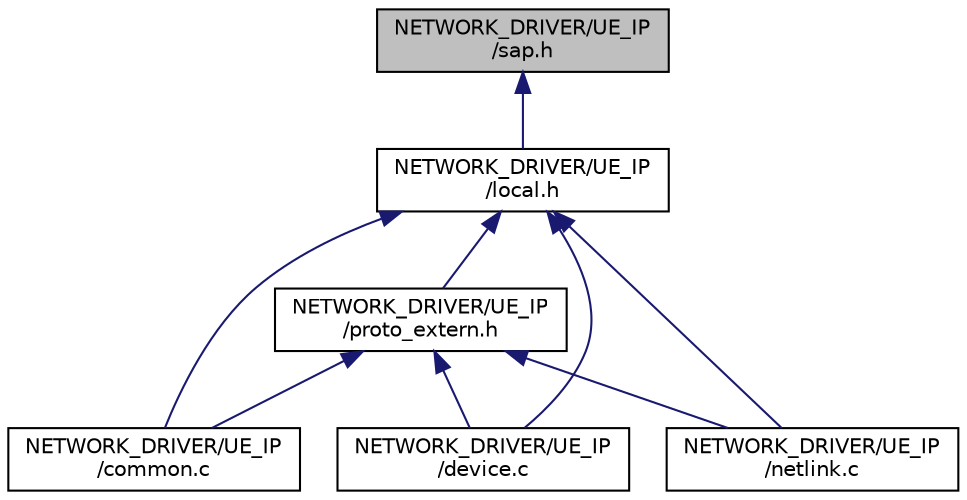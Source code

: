 digraph "NETWORK_DRIVER/UE_IP/sap.h"
{
 // LATEX_PDF_SIZE
  edge [fontname="Helvetica",fontsize="10",labelfontname="Helvetica",labelfontsize="10"];
  node [fontname="Helvetica",fontsize="10",shape=record];
  Node1 [label="NETWORK_DRIVER/UE_IP\l/sap.h",height=0.2,width=0.4,color="black", fillcolor="grey75", style="filled", fontcolor="black",tooltip=" "];
  Node1 -> Node2 [dir="back",color="midnightblue",fontsize="10",style="solid",fontname="Helvetica"];
  Node2 [label="NETWORK_DRIVER/UE_IP\l/local.h",height=0.2,width=0.4,color="black", fillcolor="white", style="filled",URL="$UE__IP_2local_8h.html",tooltip=" "];
  Node2 -> Node3 [dir="back",color="midnightblue",fontsize="10",style="solid",fontname="Helvetica"];
  Node3 [label="NETWORK_DRIVER/UE_IP\l/common.c",height=0.2,width=0.4,color="black", fillcolor="white", style="filled",URL="$NETWORK__DRIVER_2UE__IP_2common_8c.html",tooltip=" "];
  Node2 -> Node4 [dir="back",color="midnightblue",fontsize="10",style="solid",fontname="Helvetica"];
  Node4 [label="NETWORK_DRIVER/UE_IP\l/device.c",height=0.2,width=0.4,color="black", fillcolor="white", style="filled",URL="$UE__IP_2device_8c.html",tooltip="Networking Device Driver for OpenAirInterface."];
  Node2 -> Node5 [dir="back",color="midnightblue",fontsize="10",style="solid",fontname="Helvetica"];
  Node5 [label="NETWORK_DRIVER/UE_IP\l/netlink.c",height=0.2,width=0.4,color="black", fillcolor="white", style="filled",URL="$UE__IP_2netlink_8c.html",tooltip="establish a netlink"];
  Node2 -> Node6 [dir="back",color="midnightblue",fontsize="10",style="solid",fontname="Helvetica"];
  Node6 [label="NETWORK_DRIVER/UE_IP\l/proto_extern.h",height=0.2,width=0.4,color="black", fillcolor="white", style="filled",URL="$UE__IP_2proto__extern_8h.html",tooltip=" "];
  Node6 -> Node3 [dir="back",color="midnightblue",fontsize="10",style="solid",fontname="Helvetica"];
  Node6 -> Node4 [dir="back",color="midnightblue",fontsize="10",style="solid",fontname="Helvetica"];
  Node6 -> Node5 [dir="back",color="midnightblue",fontsize="10",style="solid",fontname="Helvetica"];
}
